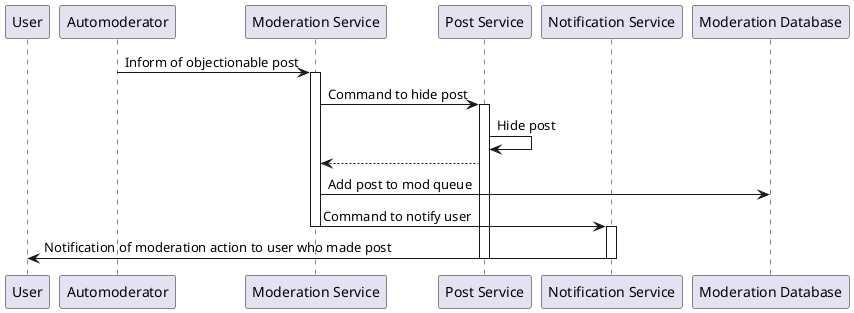 @startuml

participant "User" as user
participant "Automoderator" as automod
participant "Moderation Service" as modserv
participant "Post Service" as postserv
participant "Notification Service" as notserv
participant "Moderation Database" as db

automod -> modserv: Inform of objectionable post
activate modserv

modserv -> postserv: Command to hide post

activate postserv

postserv -> postserv: Hide post

postserv --> modserv

modserv -> db: Add post to mod queue

modserv -> notserv: Command to notify user
deactivate modserv

activate notserv

notserv -> user: Notification of moderation action to user who made post

deactivate notserv

deactivate postserv


@enduml
